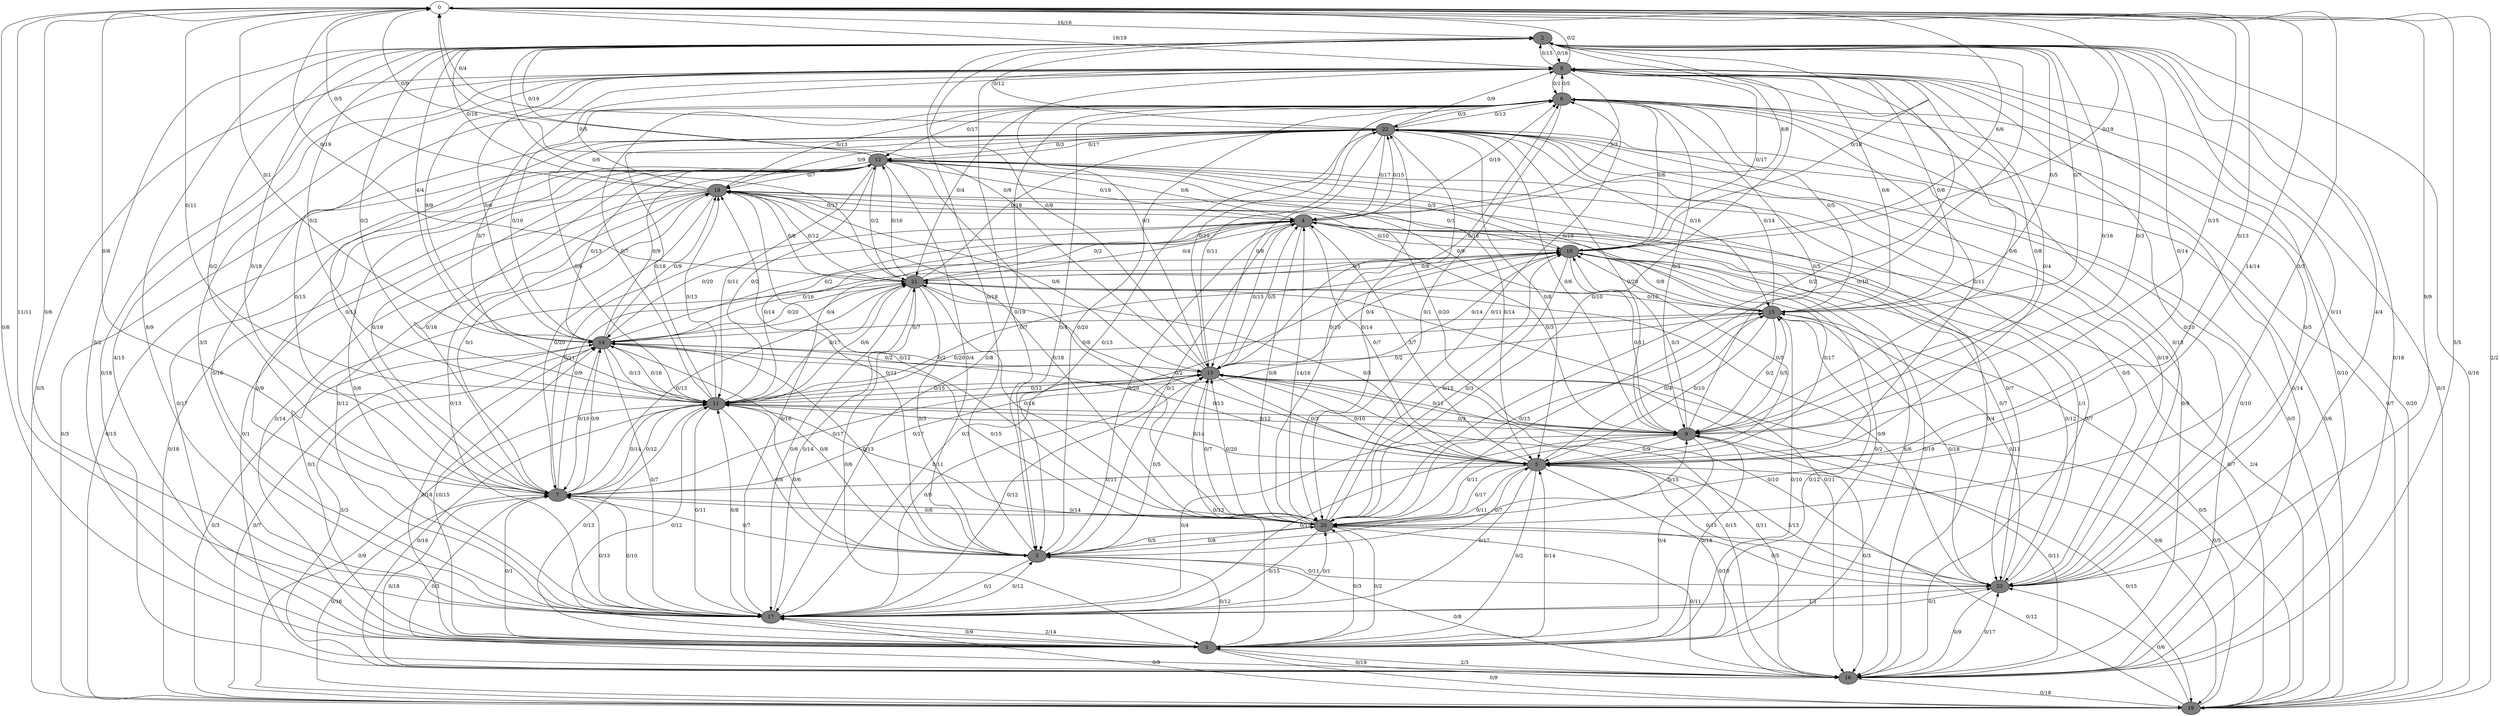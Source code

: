 digraph G {
	0[style=filled fillcolor=grey100];
	0->2[label ="16/16"] ;
	0->8[label ="19/19"] ;
	0->10[label ="6/6"] ;
	0->16[label ="5/5"] ;
	0->17[label ="11/11"] ;
	0->19[label ="2/2"] ;
	0->20[label ="14/14"] ;
	0->23[label ="9/9"] ;
	1[style=filled fillcolor=grey50];
	1->0[label ="0/8"] ;
	1->2[label ="0/2"] ;
	1->3[label ="0/12"] ;
	1->5[label ="0/14"] ;
	1->7[label ="0/1"] ;
	1->9[label ="0/18"] ;
	1->10[label ="0/2"] ;
	1->11[label ="0/12"] ;
	1->13[label ="0/13"] ;
	1->14[label ="10/15"] ;
	1->15[label ="0/12"] ;
	1->16[label ="0/19"] ;
	1->17[label ="2/14"] ;
	1->19[label ="0/9"] ;
	1->20[label ="0/3"] ;
	1->21[label ="0/1"] ;
	2[style=filled fillcolor=grey50];
	2->4[label ="8/8"] ;
	2->7[label ="0/18"] ;
	2->8[label ="0/16"] ;
	2->9[label ="0/3"] ;
	2->11[label ="0/2"] ;
	2->14[label ="4/4"] ;
	2->15[label ="0/5"] ;
	2->17[label ="8/9"] ;
	2->20[label ="0/2"] ;
	2->23[label ="0/11"] ;
	3[style=filled fillcolor=grey50];
	3->2[label ="0/18"] ;
	3->4[label ="0/1"] ;
	3->5[label ="0/7"] ;
	3->6[label ="0/20"] ;
	3->7[label ="0/7"] ;
	3->11[label ="0/6"] ;
	3->13[label ="0/5"] ;
	3->14[label ="0/13"] ;
	3->16[label ="0/8"] ;
	3->17[label ="0/1"] ;
	3->18[label ="0/11"] ;
	3->20[label ="0/8"] ;
	3->23[label ="0/11"] ;
	4[style=filled fillcolor=grey50];
	4->3[label ="0/20"] ;
	4->5[label ="0/7"] ;
	4->6[label ="0/19"] ;
	4->10[label ="0/10"] ;
	4->12[label ="0/6"] ;
	4->13[label ="0/15"] ;
	4->14[label ="0/20"] ;
	4->16[label ="0/19"] ;
	4->19[label ="0/7"] ;
	4->20[label ="0/8"] ;
	4->21[label ="0/4"] ;
	4->22[label ="0/15"] ;
	4->23[label ="0/7"] ;
	5[style=filled fillcolor=grey50];
	5->0[label ="0/13"] ;
	5->1[label ="0/2"] ;
	5->2[label ="0/14"] ;
	5->3[label ="0/11"] ;
	5->4[label ="3/7"] ;
	5->7[label ="0/11"] ;
	5->10[label ="0/5"] ;
	5->13[label ="0/10"] ;
	5->14[label ="0/13"] ;
	5->15[label ="0/4"] ;
	5->16[label ="0/10"] ;
	5->17[label ="0/17"] ;
	5->19[label ="0/15"] ;
	5->20[label ="0/17"] ;
	5->21[label ="0/5"] ;
	5->23[label ="0/15"] ;
	6[style=filled fillcolor=grey50];
	6->3[label ="0/4"] ;
	6->5[label ="0/11"] ;
	6->7[label ="0/15"] ;
	6->8[label ="0/5"] ;
	6->9[label ="0/3"] ;
	6->12[label ="0/17"] ;
	6->13[label ="0/19"] ;
	6->17[label ="0/8"] ;
	6->19[label ="0/7"] ;
	6->20[label ="0/1"] ;
	6->21[label ="0/4"] ;
	6->22[label ="0/3"] ;
	7[style=filled fillcolor=grey50];
	7->0[label ="0/8"] ;
	7->2[label ="0/2"] ;
	7->4[label ="0/11"] ;
	7->10[label ="0/9"] ;
	7->11[label ="0/14"] ;
	7->12[label ="0/18"] ;
	7->13[label ="0/17"] ;
	7->14[label ="0/9"] ;
	7->16[label ="0/18"] ;
	7->17[label ="0/13"] ;
	7->18[label ="0/1"] ;
	7->20[label ="0/6"] ;
	7->21[label ="0/13"] ;
	7->22[label ="0/13"] ;
	8[style=filled fillcolor=grey50];
	8->0[label ="0/2"] ;
	8->1[label ="4/15"] ;
	8->2[label ="0/15"] ;
	8->3[label ="0/19"] ;
	8->4[label ="3/3"] ;
	8->5[label ="0/4"] ;
	8->6[label ="0/1"] ;
	8->9[label ="0/8"] ;
	8->11[label ="0/7"] ;
	8->14[label ="9/9"] ;
	8->15[label ="0/8"] ;
	8->16[label ="0/10"] ;
	8->17[label ="3/3"] ;
	8->19[label ="0/5"] ;
	8->23[label ="0/10"] ;
	9[style=filled fillcolor=grey50];
	9->0[label ="0/15"] ;
	9->1[label ="0/4"] ;
	9->2[label ="0/16"] ;
	9->4[label ="0/3"] ;
	9->5[label ="0/9"] ;
	9->6[label ="0/5"] ;
	9->8[label ="0/6"] ;
	9->10[label ="0/3"] ;
	9->11[label ="0/3"] ;
	9->15[label ="0/5"] ;
	9->16[label ="0/3"] ;
	9->17[label ="0/4"] ;
	9->18[label ="0/20"] ;
	9->20[label ="0/11"] ;
	9->22[label ="0/20"] ;
	10[style=filled fillcolor=grey50];
	10->0[label ="0/19"] ;
	10->1[label ="6/6"] ;
	10->2[label ="0/18"] ;
	10->5[label ="0/17"] ;
	10->6[label ="0/6"] ;
	10->8[label ="0/17"] ;
	10->9[label ="0/11"] ;
	10->12[label ="0/3"] ;
	10->13[label ="0/4"] ;
	10->15[label ="0/8"] ;
	10->20[label ="0/3"] ;
	10->21[label ="0/1"] ;
	10->23[label ="0/12"] ;
	11[style=filled fillcolor=grey50];
	11->0[label ="0/11"] ;
	11->1[label ="0/13"] ;
	11->2[label ="0/2"] ;
	11->3[label ="0/8"] ;
	11->4[label ="0/14"] ;
	11->5[label ="0/14"] ;
	11->6[label ="0/7"] ;
	11->7[label ="0/12"] ;
	11->9[label ="0/12"] ;
	11->10[label ="0/7"] ;
	11->12[label ="0/2"] ;
	11->13[label ="0/12"] ;
	11->14[label ="0/16"] ;
	11->15[label ="0/2"] ;
	11->17[label ="0/11"] ;
	11->18[label ="0/13"] ;
	11->19[label ="0/9"] ;
	11->20[label ="0/11"] ;
	11->21[label ="0/6"] ;
	11->22[label ="0/18"] ;
	12[style=filled fillcolor=grey50];
	12->0[label ="0/9"] ;
	12->1[label ="0/17"] ;
	12->2[label ="0/19"] ;
	12->3[label ="0/4"] ;
	12->4[label ="0/19"] ;
	12->5[label ="0/14"] ;
	12->7[label ="0/19"] ;
	12->11[label ="0/11"] ;
	12->14[label ="0/13"] ;
	12->16[label ="0/4"] ;
	12->17[label ="0/9"] ;
	12->18[label ="0/7"] ;
	12->19[label ="0/3"] ;
	12->20[label ="0/8"] ;
	12->21[label ="0/2"] ;
	12->22[label ="0/17"] ;
	12->23[label ="0/5"] ;
	13[style=filled fillcolor=grey50];
	13->0[label ="0/9"] ;
	13->2[label ="0/9"] ;
	13->4[label ="0/5"] ;
	13->5[label ="0/3"] ;
	13->6[label ="0/16"] ;
	13->7[label ="0/17"] ;
	13->8[label ="0/1"] ;
	13->9[label ="0/11"] ;
	13->10[label ="0/14"] ;
	13->11[label ="0/15"] ;
	13->14[label ="0/2"] ;
	13->16[label ="0/11"] ;
	13->17[label ="0/8"] ;
	13->19[label ="0/6"] ;
	13->20[label ="0/7"] ;
	13->22[label ="0/11"] ;
	13->23[label ="0/10"] ;
	14[style=filled fillcolor=grey50];
	14->0[label ="0/1"] ;
	14->1[label ="0/18"] ;
	14->3[label ="0/8"] ;
	14->4[label ="0/2"] ;
	14->6[label ="0/10"] ;
	14->7[label ="0/10"] ;
	14->8[label ="0/6"] ;
	14->10[label ="0/16"] ;
	14->11[label ="0/13"] ;
	14->12[label ="0/9"] ;
	14->13[label ="0/2"] ;
	14->17[label ="0/7"] ;
	14->18[label ="0/9"] ;
	14->19[label ="0/3"] ;
	14->20[label ="0/15"] ;
	14->21[label ="0/4"] ;
	15[style=filled fillcolor=grey50];
	15->1[label ="0/10"] ;
	15->2[label ="0/7"] ;
	15->5[label ="0/10"] ;
	15->6[label ="0/5"] ;
	15->8[label ="0/6"] ;
	15->9[label ="0/2"] ;
	15->11[label ="0/20"] ;
	15->12[label ="0/19"] ;
	15->14[label ="0/7"] ;
	15->18[label ="0/9"] ;
	15->20[label ="0/15"] ;
	15->22[label ="0/14"] ;
	15->23[label ="0/18"] ;
	16[style=filled fillcolor=grey50];
	16->1[label ="2/3"] ;
	16->2[label ="0/18"] ;
	16->6[label ="0/14"] ;
	16->7[label ="0/3"] ;
	16->8[label ="0/18"] ;
	16->9[label ="0/11"] ;
	16->11[label ="0/16"] ;
	16->12[label ="0/7"] ;
	16->13[label ="0/15"] ;
	16->14[label ="3/3"] ;
	16->19[label ="0/18"] ;
	16->22[label ="0/10"] ;
	16->23[label ="0/17"] ;
	17[style=filled fillcolor=grey50];
	17->0[label ="0/6"] ;
	17->1[label ="0/9"] ;
	17->3[label ="0/12"] ;
	17->4[label ="0/16"] ;
	17->7[label ="0/10"] ;
	17->9[label ="0/13"] ;
	17->10[label ="0/3"] ;
	17->11[label ="0/8"] ;
	17->12[label ="0/6"] ;
	17->13[label ="0/12"] ;
	17->18[label ="0/13"] ;
	17->20[label ="0/1"] ;
	17->21[label ="0/14"] ;
	17->23[label ="0/1"] ;
	18[style=filled fillcolor=grey50];
	18->0[label ="0/5"] ;
	18->1[label ="0/14"] ;
	18->2[label ="0/16"] ;
	18->4[label ="0/17"] ;
	18->6[label ="0/13"] ;
	18->7[label ="0/20"] ;
	18->8[label ="0/5"] ;
	18->10[label ="0/1"] ;
	18->13[label ="0/6"] ;
	18->16[label ="0/1"] ;
	18->17[label ="0/12"] ;
	18->19[label ="0/18"] ;
	18->20[label ="0/12"] ;
	18->21[label ="0/8"] ;
	18->23[label ="0/7"] ;
	19[style=filled fillcolor=grey50];
	19->2[label ="0/16"] ;
	19->4[label ="2/4"] ;
	19->6[label ="0/20"] ;
	19->7[label ="0/16"] ;
	19->8[label ="0/3"] ;
	19->12[label ="0/15"] ;
	19->13[label ="0/5"] ;
	19->14[label ="0/7"] ;
	19->15[label ="0/5"] ;
	19->17[label ="0/9"] ;
	19->20[label ="0/12"] ;
	19->22[label ="0/6"] ;
	19->23[label ="0/6"] ;
	20[style=filled fillcolor=grey50];
	20->0[label ="0/3"] ;
	20->1[label ="0/2"] ;
	20->2[label ="0/10"] ;
	20->3[label ="0/5"] ;
	20->4[label ="14/16"] ;
	20->6[label ="0/11"] ;
	20->7[label ="0/14"] ;
	20->8[label ="0/10"] ;
	20->9[label ="0/15"] ;
	20->10[label ="0/15"] ;
	20->13[label ="0/20"] ;
	20->16[label ="0/11"] ;
	20->17[label ="0/15"] ;
	20->18[label ="0/18"] ;
	20->22[label ="0/10"] ;
	20->23[label ="0/5"] ;
	21[style=filled fillcolor=grey50];
	21->0[label ="0/19"] ;
	21->1[label ="0/6"] ;
	21->2[label ="0/6"] ;
	21->3[label ="0/3"] ;
	21->4[label ="0/2"] ;
	21->5[label ="0/2"] ;
	21->10[label ="0/8"] ;
	21->11[label ="0/17"] ;
	21->12[label ="0/16"] ;
	21->14[label ="0/20"] ;
	21->15[label ="0/10"] ;
	21->16[label ="0/11"] ;
	21->17[label ="0/6"] ;
	21->18[label ="0/12"] ;
	21->20[label ="0/16"] ;
	21->22[label ="0/18"] ;
	22[style=filled fillcolor=grey50];
	22->0[label ="0/4"] ;
	22->2[label ="0/12"] ;
	22->3[label ="0/13"] ;
	22->4[label ="0/17"] ;
	22->5[label ="0/8"] ;
	22->6[label ="0/13"] ;
	22->8[label ="0/9"] ;
	22->9[label ="0/6"] ;
	22->11[label ="0/6"] ;
	22->12[label ="0/3"] ;
	22->13[label ="0/8"] ;
	22->15[label ="0/16"] ;
	22->16[label ="0/9"] ;
	22->17[label ="0/16"] ;
	22->18[label ="0/9"] ;
	22->19[label ="0/5"] ;
	22->20[label ="0/14"] ;
	23[style=filled fillcolor=grey50];
	23->2[label ="4/4"] ;
	23->4[label ="1/1"] ;
	23->5[label ="3/13"] ;
	23->6[label ="0/18"] ;
	23->8[label ="0/5"] ;
	23->15[label ="0/11"] ;
	23->16[label ="0/9"] ;
	23->17[label ="1/1"] ;
	23->21[label ="0/9"] ;
	23->22[label ="0/19"] ;
}
